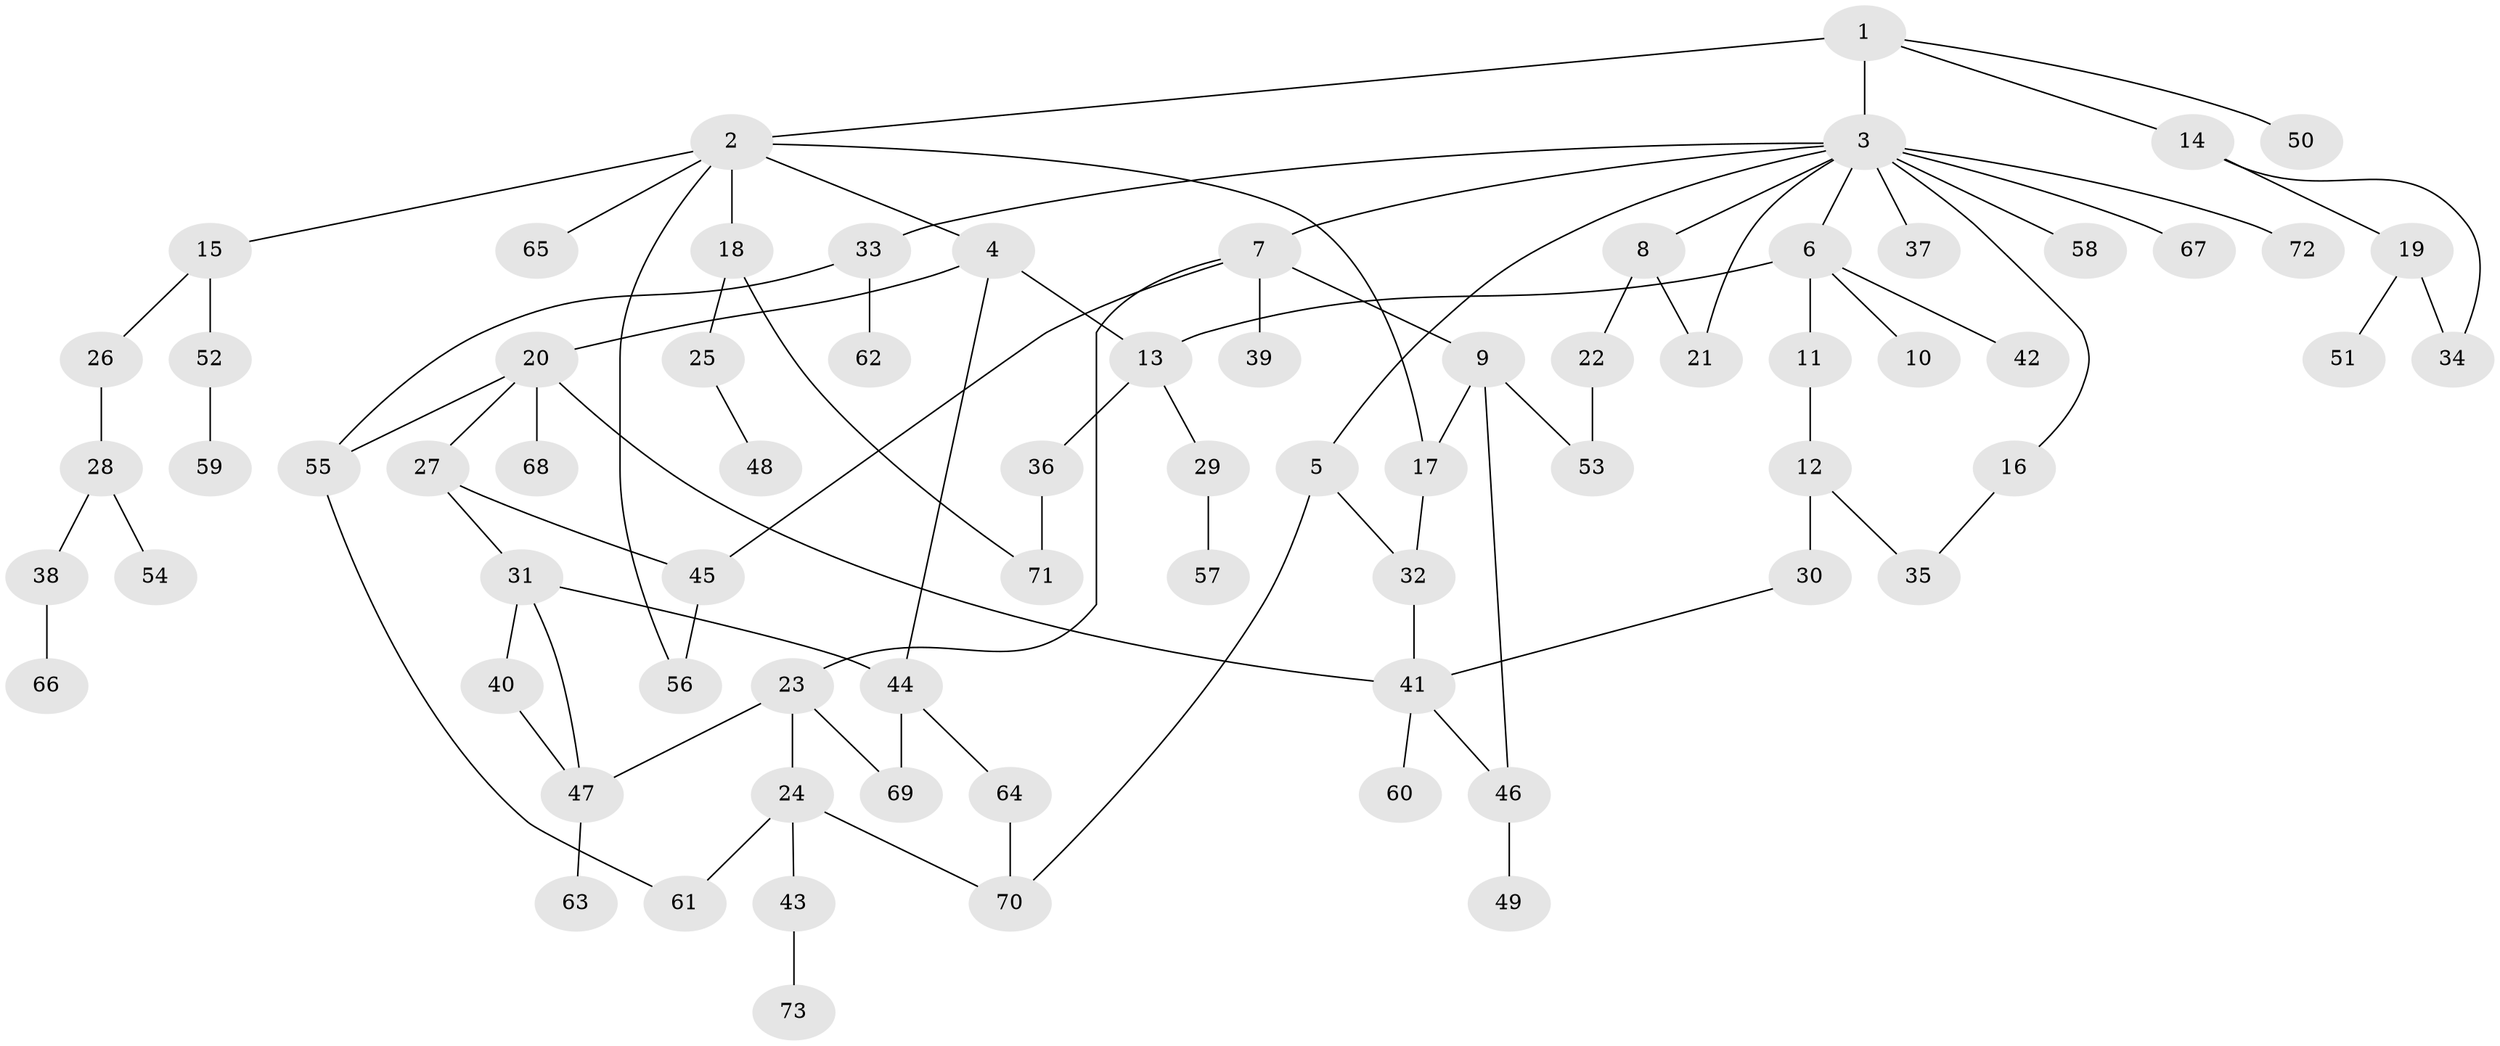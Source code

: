 // original degree distribution, {9: 0.006896551724137931, 8: 0.006896551724137931, 6: 0.027586206896551724, 2: 0.27586206896551724, 5: 0.034482758620689655, 4: 0.1103448275862069, 3: 0.14482758620689656, 1: 0.3931034482758621}
// Generated by graph-tools (version 1.1) at 2025/34/03/09/25 02:34:21]
// undirected, 73 vertices, 93 edges
graph export_dot {
graph [start="1"]
  node [color=gray90,style=filled];
  1;
  2;
  3;
  4;
  5;
  6;
  7;
  8;
  9;
  10;
  11;
  12;
  13;
  14;
  15;
  16;
  17;
  18;
  19;
  20;
  21;
  22;
  23;
  24;
  25;
  26;
  27;
  28;
  29;
  30;
  31;
  32;
  33;
  34;
  35;
  36;
  37;
  38;
  39;
  40;
  41;
  42;
  43;
  44;
  45;
  46;
  47;
  48;
  49;
  50;
  51;
  52;
  53;
  54;
  55;
  56;
  57;
  58;
  59;
  60;
  61;
  62;
  63;
  64;
  65;
  66;
  67;
  68;
  69;
  70;
  71;
  72;
  73;
  1 -- 2 [weight=1.0];
  1 -- 3 [weight=5.0];
  1 -- 14 [weight=1.0];
  1 -- 50 [weight=1.0];
  2 -- 4 [weight=1.0];
  2 -- 15 [weight=1.0];
  2 -- 17 [weight=1.0];
  2 -- 18 [weight=1.0];
  2 -- 56 [weight=1.0];
  2 -- 65 [weight=1.0];
  3 -- 5 [weight=1.0];
  3 -- 6 [weight=1.0];
  3 -- 7 [weight=1.0];
  3 -- 8 [weight=1.0];
  3 -- 16 [weight=1.0];
  3 -- 21 [weight=1.0];
  3 -- 33 [weight=1.0];
  3 -- 37 [weight=1.0];
  3 -- 58 [weight=1.0];
  3 -- 67 [weight=1.0];
  3 -- 72 [weight=1.0];
  4 -- 13 [weight=1.0];
  4 -- 20 [weight=1.0];
  4 -- 44 [weight=1.0];
  5 -- 32 [weight=1.0];
  5 -- 70 [weight=1.0];
  6 -- 10 [weight=1.0];
  6 -- 11 [weight=2.0];
  6 -- 13 [weight=1.0];
  6 -- 42 [weight=1.0];
  7 -- 9 [weight=1.0];
  7 -- 23 [weight=1.0];
  7 -- 39 [weight=1.0];
  7 -- 45 [weight=1.0];
  8 -- 21 [weight=1.0];
  8 -- 22 [weight=1.0];
  9 -- 17 [weight=1.0];
  9 -- 46 [weight=1.0];
  9 -- 53 [weight=1.0];
  11 -- 12 [weight=1.0];
  12 -- 30 [weight=2.0];
  12 -- 35 [weight=1.0];
  13 -- 29 [weight=2.0];
  13 -- 36 [weight=1.0];
  14 -- 19 [weight=1.0];
  14 -- 34 [weight=1.0];
  15 -- 26 [weight=1.0];
  15 -- 52 [weight=2.0];
  16 -- 35 [weight=1.0];
  17 -- 32 [weight=1.0];
  18 -- 25 [weight=1.0];
  18 -- 71 [weight=1.0];
  19 -- 34 [weight=2.0];
  19 -- 51 [weight=1.0];
  20 -- 27 [weight=1.0];
  20 -- 41 [weight=1.0];
  20 -- 55 [weight=1.0];
  20 -- 68 [weight=1.0];
  22 -- 53 [weight=1.0];
  23 -- 24 [weight=1.0];
  23 -- 47 [weight=1.0];
  23 -- 69 [weight=1.0];
  24 -- 43 [weight=1.0];
  24 -- 61 [weight=1.0];
  24 -- 70 [weight=1.0];
  25 -- 48 [weight=1.0];
  26 -- 28 [weight=1.0];
  27 -- 31 [weight=1.0];
  27 -- 45 [weight=1.0];
  28 -- 38 [weight=1.0];
  28 -- 54 [weight=1.0];
  29 -- 57 [weight=1.0];
  30 -- 41 [weight=1.0];
  31 -- 40 [weight=1.0];
  31 -- 44 [weight=1.0];
  31 -- 47 [weight=1.0];
  32 -- 41 [weight=1.0];
  33 -- 55 [weight=1.0];
  33 -- 62 [weight=1.0];
  36 -- 71 [weight=1.0];
  38 -- 66 [weight=1.0];
  40 -- 47 [weight=1.0];
  41 -- 46 [weight=1.0];
  41 -- 60 [weight=1.0];
  43 -- 73 [weight=1.0];
  44 -- 64 [weight=1.0];
  44 -- 69 [weight=1.0];
  45 -- 56 [weight=1.0];
  46 -- 49 [weight=2.0];
  47 -- 63 [weight=1.0];
  52 -- 59 [weight=1.0];
  55 -- 61 [weight=1.0];
  64 -- 70 [weight=1.0];
}
